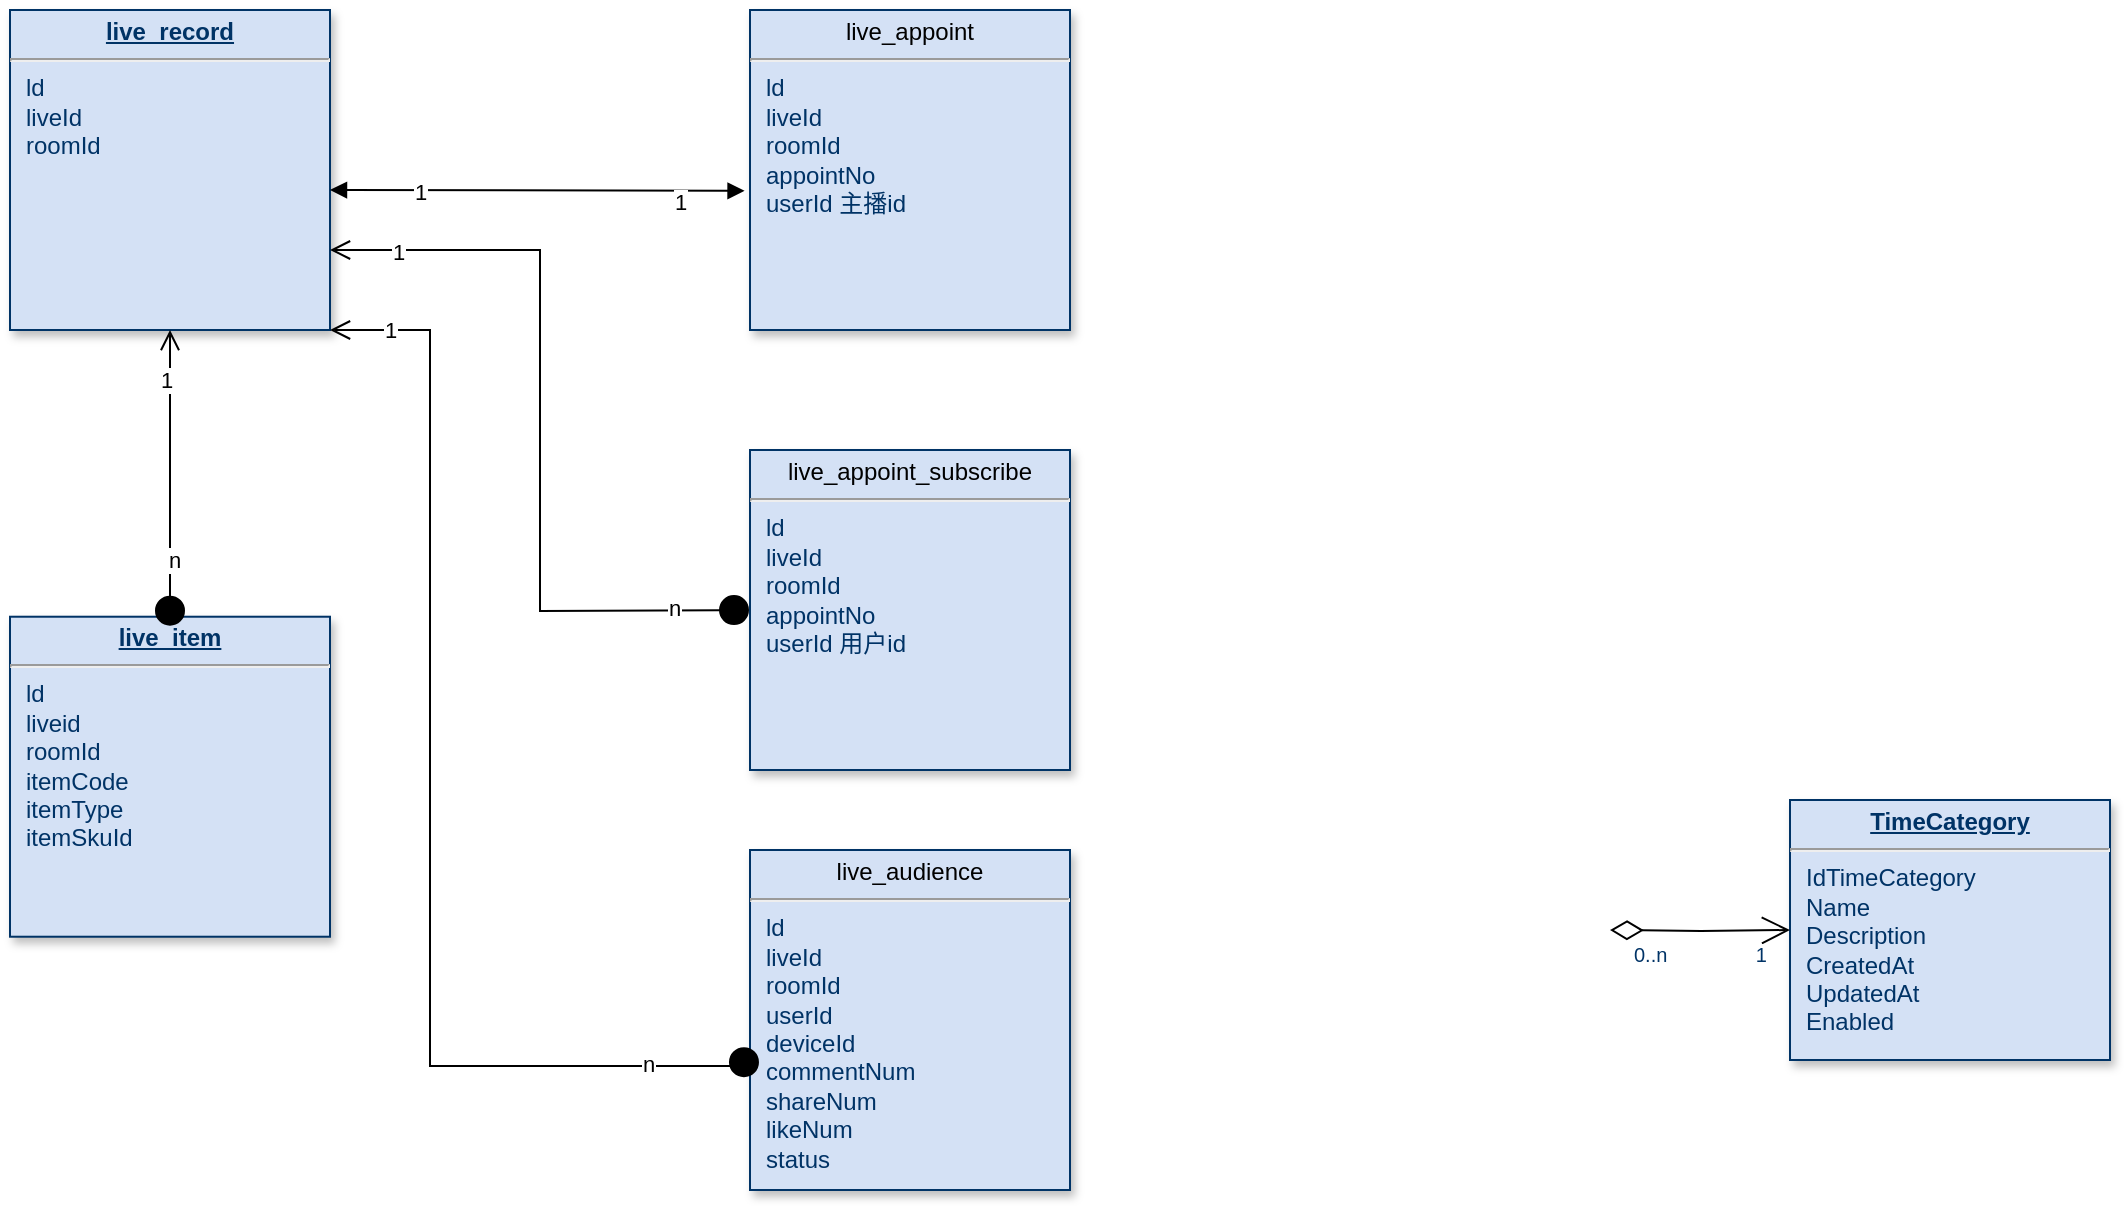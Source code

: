 <mxfile version="20.0.4" type="github"><diagram name="Page-1" id="efa7a0a1-bf9b-a30e-e6df-94a7791c09e9"><mxGraphModel dx="1221" dy="634" grid="1" gridSize="10" guides="1" tooltips="1" connect="1" arrows="1" fold="1" page="1" pageScale="1" pageWidth="826" pageHeight="1169" background="none" math="0" shadow="0"><root><mxCell id="0"/><mxCell id="1" parent="0"/><mxCell id="21" value="&lt;p style=&quot;margin: 4px 0px 0px; text-align: center;&quot;&gt;&lt;b&gt;&lt;u&gt;live_item&lt;/u&gt;&lt;/b&gt;&lt;br&gt;&lt;/p&gt;&lt;hr&gt;&lt;p style=&quot;margin: 0px; margin-left: 8px;&quot;&gt;ld&lt;/p&gt;&lt;p style=&quot;margin: 0px; margin-left: 8px;&quot;&gt;liveid&lt;/p&gt;&lt;p style=&quot;margin: 0px; margin-left: 8px;&quot;&gt;roomId&lt;/p&gt;&lt;p style=&quot;margin: 0px; margin-left: 8px;&quot;&gt;itemCode&lt;/p&gt;&lt;p style=&quot;margin: 0px; margin-left: 8px;&quot;&gt;itemType&lt;/p&gt;&lt;p style=&quot;margin: 0px; margin-left: 8px;&quot;&gt;itemSkuId&lt;/p&gt;" style="verticalAlign=top;align=left;overflow=fill;fontSize=12;fontFamily=Helvetica;html=1;strokeColor=#003366;shadow=1;fillColor=#D4E1F5;fontColor=#003366" parent="1" vertex="1"><mxGeometry x="530" y="363.36" width="160" height="160" as="geometry"/></mxCell><mxCell id="25" value="&lt;p style=&quot;margin: 4px 0px 0px; text-align: center;&quot;&gt;&lt;b&gt;&lt;u&gt;live_record&lt;/u&gt;&lt;/b&gt;&lt;br&gt;&lt;/p&gt;&lt;hr&gt;&lt;p style=&quot;margin: 0px; margin-left: 8px;&quot;&gt;ld&lt;/p&gt;&lt;p style=&quot;margin: 0px; margin-left: 8px;&quot;&gt;liveId&lt;/p&gt;&lt;p style=&quot;margin: 0px; margin-left: 8px;&quot;&gt;roomId&lt;/p&gt;&lt;p style=&quot;margin: 0px; margin-left: 8px;&quot;&gt;&lt;br&gt;&lt;/p&gt;" style="verticalAlign=top;align=left;overflow=fill;fontSize=12;fontFamily=Helvetica;html=1;strokeColor=#003366;shadow=1;fillColor=#D4E1F5;fontColor=#003366" parent="1" vertex="1"><mxGeometry x="530" y="60.0" width="160" height="160" as="geometry"/></mxCell><mxCell id="30" value="&lt;p style=&quot;margin: 0px; margin-top: 4px; text-align: center; text-decoration: underline;&quot;&gt;&lt;strong&gt;TimeCategory&lt;/strong&gt;&lt;/p&gt;&lt;hr /&gt;&lt;p style=&quot;margin: 0px; margin-left: 8px;&quot;&gt;IdTimeCategory&lt;/p&gt;&lt;p style=&quot;margin: 0px; margin-left: 8px;&quot;&gt;Name&lt;/p&gt;&lt;p style=&quot;margin: 0px; margin-left: 8px;&quot;&gt;Description&lt;/p&gt;&lt;p style=&quot;margin: 0px; margin-left: 8px;&quot;&gt;CreatedAt&lt;/p&gt;&lt;p style=&quot;margin: 0px; margin-left: 8px;&quot;&gt;UpdatedAt&lt;/p&gt;&lt;p style=&quot;margin: 0px; margin-left: 8px;&quot;&gt;Enabled&lt;/p&gt;" style="verticalAlign=top;align=left;overflow=fill;fontSize=12;fontFamily=Helvetica;html=1;strokeColor=#003366;shadow=1;fillColor=#D4E1F5;fontColor=#003366" parent="1" vertex="1"><mxGeometry x="1420.0" y="455.0" width="160" height="130" as="geometry"/></mxCell><mxCell id="78" value="" style="endArrow=open;endSize=12;startArrow=diamondThin;startSize=14;startFill=0;edgeStyle=orthogonalEdgeStyle" parent="1" target="30" edge="1"><mxGeometry x="1309.36" y="540" as="geometry"><mxPoint x="1330" y="520" as="sourcePoint"/><mxPoint x="1469.36" y="540" as="targetPoint"/></mxGeometry></mxCell><mxCell id="79" value="0..n" style="resizable=0;align=left;verticalAlign=top;labelBackgroundColor=#ffffff;fontSize=10;strokeColor=#003366;shadow=1;fillColor=#D4E1F5;fontColor=#003366" parent="78" connectable="0" vertex="1"><mxGeometry x="-1" relative="1" as="geometry"><mxPoint x="10" as="offset"/></mxGeometry></mxCell><mxCell id="80" value="1" style="resizable=0;align=right;verticalAlign=top;labelBackgroundColor=#ffffff;fontSize=10;strokeColor=#003366;shadow=1;fillColor=#D4E1F5;fontColor=#003366" parent="78" connectable="0" vertex="1"><mxGeometry x="1" relative="1" as="geometry"><mxPoint x="-10" as="offset"/></mxGeometry></mxCell><mxCell id="4buR4eBMPoF-42oyL7gt-114" value="" style="html=1;verticalAlign=bottom;startArrow=circle;startFill=1;endArrow=open;startSize=6;endSize=8;rounded=0;entryX=0.5;entryY=1;entryDx=0;entryDy=0;" edge="1" parent="1" target="25"><mxGeometry width="80" relative="1" as="geometry"><mxPoint x="610" y="368.36" as="sourcePoint"/><mxPoint x="690" y="358.36" as="targetPoint"/></mxGeometry></mxCell><mxCell id="4buR4eBMPoF-42oyL7gt-115" value="1" style="edgeLabel;html=1;align=center;verticalAlign=middle;resizable=0;points=[];" vertex="1" connectable="0" parent="4buR4eBMPoF-42oyL7gt-114"><mxGeometry x="0.668" y="2" relative="1" as="geometry"><mxPoint as="offset"/></mxGeometry></mxCell><mxCell id="4buR4eBMPoF-42oyL7gt-116" value="n" style="edgeLabel;html=1;align=center;verticalAlign=middle;resizable=0;points=[];" vertex="1" connectable="0" parent="4buR4eBMPoF-42oyL7gt-114"><mxGeometry x="-0.548" y="-2" relative="1" as="geometry"><mxPoint as="offset"/></mxGeometry></mxCell><mxCell id="4buR4eBMPoF-42oyL7gt-119" value="&lt;p style=&quot;margin: 4px 0px 0px; text-align: center;&quot;&gt;&lt;span style=&quot;color: rgb(0, 0, 0); text-align: left;&quot;&gt;live_appoint&lt;/span&gt;&lt;br&gt;&lt;/p&gt;&lt;hr&gt;&lt;p style=&quot;margin: 0px; margin-left: 8px;&quot;&gt;ld&lt;/p&gt;&lt;p style=&quot;margin: 0px; margin-left: 8px;&quot;&gt;liveId&lt;/p&gt;&lt;p style=&quot;margin: 0px; margin-left: 8px;&quot;&gt;roomId&lt;/p&gt;&lt;p style=&quot;margin: 0px; margin-left: 8px;&quot;&gt;appointNo&lt;/p&gt;&lt;p style=&quot;margin: 0px; margin-left: 8px;&quot;&gt;userId 主播id&lt;/p&gt;&lt;p style=&quot;margin: 0px; margin-left: 8px;&quot;&gt;&lt;br&gt;&lt;/p&gt;" style="verticalAlign=top;align=left;overflow=fill;fontSize=12;fontFamily=Helvetica;html=1;strokeColor=#003366;shadow=1;fillColor=#D4E1F5;fontColor=#003366" vertex="1" parent="1"><mxGeometry x="900" y="60.0" width="160" height="160" as="geometry"/></mxCell><mxCell id="4buR4eBMPoF-42oyL7gt-121" value="&lt;p style=&quot;margin: 4px 0px 0px; text-align: center;&quot;&gt;&lt;span style=&quot;color: rgb(0, 0, 0); text-align: left;&quot;&gt;live_appoint_subscribe&lt;/span&gt;&lt;br&gt;&lt;/p&gt;&lt;hr&gt;&lt;p style=&quot;margin: 0px; margin-left: 8px;&quot;&gt;ld&lt;/p&gt;&lt;p style=&quot;margin: 0px; margin-left: 8px;&quot;&gt;liveId&lt;/p&gt;&lt;p style=&quot;margin: 0px; margin-left: 8px;&quot;&gt;roomId&lt;/p&gt;&lt;p style=&quot;margin: 0px; margin-left: 8px;&quot;&gt;appointNo&lt;/p&gt;&lt;p style=&quot;margin: 0px; margin-left: 8px;&quot;&gt;userId 用户id&lt;/p&gt;&lt;p style=&quot;margin: 0px; margin-left: 8px;&quot;&gt;&lt;br&gt;&lt;/p&gt;" style="verticalAlign=top;align=left;overflow=fill;fontSize=12;fontFamily=Helvetica;html=1;strokeColor=#003366;shadow=1;fillColor=#D4E1F5;fontColor=#003366" vertex="1" parent="1"><mxGeometry x="900" y="280.0" width="160" height="160" as="geometry"/></mxCell><mxCell id="4buR4eBMPoF-42oyL7gt-126" value="" style="endArrow=block;startArrow=block;endFill=1;startFill=1;html=1;rounded=0;entryX=-0.017;entryY=0.565;entryDx=0;entryDy=0;entryPerimeter=0;" edge="1" parent="1" target="4buR4eBMPoF-42oyL7gt-119"><mxGeometry width="160" relative="1" as="geometry"><mxPoint x="690" y="150" as="sourcePoint"/><mxPoint x="850" y="150" as="targetPoint"/></mxGeometry></mxCell><mxCell id="4buR4eBMPoF-42oyL7gt-127" value="1" style="edgeLabel;html=1;align=center;verticalAlign=middle;resizable=0;points=[];" vertex="1" connectable="0" parent="4buR4eBMPoF-42oyL7gt-126"><mxGeometry x="-0.568" y="-1" relative="1" as="geometry"><mxPoint as="offset"/></mxGeometry></mxCell><mxCell id="4buR4eBMPoF-42oyL7gt-128" value="1" style="edgeLabel;html=1;align=center;verticalAlign=middle;resizable=0;points=[];" vertex="1" connectable="0" parent="4buR4eBMPoF-42oyL7gt-126"><mxGeometry x="0.685" y="-5" relative="1" as="geometry"><mxPoint as="offset"/></mxGeometry></mxCell><mxCell id="4buR4eBMPoF-42oyL7gt-129" value="" style="html=1;verticalAlign=bottom;startArrow=circle;startFill=1;endArrow=open;startSize=6;endSize=8;rounded=0;entryX=1;entryY=0.75;entryDx=0;entryDy=0;edgeStyle=orthogonalEdgeStyle;" edge="1" parent="1" target="25"><mxGeometry width="80" relative="1" as="geometry"><mxPoint x="900" y="360" as="sourcePoint"/><mxPoint x="770" y="190" as="targetPoint"/></mxGeometry></mxCell><mxCell id="4buR4eBMPoF-42oyL7gt-130" value="1" style="edgeLabel;html=1;align=center;verticalAlign=middle;resizable=0;points=[];" vertex="1" connectable="0" parent="4buR4eBMPoF-42oyL7gt-129"><mxGeometry x="0.826" y="1" relative="1" as="geometry"><mxPoint as="offset"/></mxGeometry></mxCell><mxCell id="4buR4eBMPoF-42oyL7gt-131" value="n" style="edgeLabel;html=1;align=center;verticalAlign=middle;resizable=0;points=[];" vertex="1" connectable="0" parent="4buR4eBMPoF-42oyL7gt-129"><mxGeometry x="-0.798" y="-1" relative="1" as="geometry"><mxPoint x="1" as="offset"/></mxGeometry></mxCell><mxCell id="4buR4eBMPoF-42oyL7gt-133" value="&lt;p style=&quot;margin: 4px 0px 0px; text-align: center;&quot;&gt;&lt;span style=&quot;color: rgb(0, 0, 0); text-align: left;&quot;&gt;live_audience&lt;/span&gt;&lt;br&gt;&lt;/p&gt;&lt;hr&gt;&lt;p style=&quot;margin: 0px; margin-left: 8px;&quot;&gt;ld&lt;/p&gt;&lt;p style=&quot;margin: 0px; margin-left: 8px;&quot;&gt;liveId&lt;/p&gt;&lt;p style=&quot;margin: 0px; margin-left: 8px;&quot;&gt;roomId&lt;/p&gt;&lt;p style=&quot;margin: 0px; margin-left: 8px;&quot;&gt;userId&lt;/p&gt;&lt;p style=&quot;margin: 0px; margin-left: 8px;&quot;&gt;deviceId&lt;/p&gt;&lt;p style=&quot;margin: 0px; margin-left: 8px;&quot;&gt;commentNum&lt;br&gt;&lt;/p&gt;&lt;p style=&quot;margin: 0px; margin-left: 8px;&quot;&gt;shareNum&lt;/p&gt;&lt;p style=&quot;margin: 0px; margin-left: 8px;&quot;&gt;likeNum&lt;/p&gt;&lt;p style=&quot;margin: 0px; margin-left: 8px;&quot;&gt;status&lt;/p&gt;" style="verticalAlign=top;align=left;overflow=fill;fontSize=12;fontFamily=Helvetica;html=1;strokeColor=#003366;shadow=1;fillColor=#D4E1F5;fontColor=#003366" vertex="1" parent="1"><mxGeometry x="900" y="480" width="160" height="170" as="geometry"/></mxCell><mxCell id="4buR4eBMPoF-42oyL7gt-134" value="" style="html=1;verticalAlign=bottom;startArrow=circle;startFill=1;endArrow=open;startSize=6;endSize=8;rounded=0;entryX=1;entryY=1;entryDx=0;entryDy=0;exitX=-0.019;exitY=0.577;exitDx=0;exitDy=0;exitPerimeter=0;edgeStyle=orthogonalEdgeStyle;" edge="1" parent="1" source="4buR4eBMPoF-42oyL7gt-133" target="25"><mxGeometry width="80" relative="1" as="geometry"><mxPoint x="910" y="370" as="sourcePoint"/><mxPoint x="700" y="210.0" as="targetPoint"/><Array as="points"><mxPoint x="897" y="588"/><mxPoint x="740" y="588"/><mxPoint x="740" y="220"/></Array></mxGeometry></mxCell><mxCell id="4buR4eBMPoF-42oyL7gt-135" value="1" style="edgeLabel;html=1;align=center;verticalAlign=middle;resizable=0;points=[];" vertex="1" connectable="0" parent="4buR4eBMPoF-42oyL7gt-134"><mxGeometry x="0.826" y="1" relative="1" as="geometry"><mxPoint x="-19" y="-1" as="offset"/></mxGeometry></mxCell><mxCell id="4buR4eBMPoF-42oyL7gt-136" value="n" style="edgeLabel;html=1;align=center;verticalAlign=middle;resizable=0;points=[];" vertex="1" connectable="0" parent="4buR4eBMPoF-42oyL7gt-134"><mxGeometry x="-0.798" y="-1" relative="1" as="geometry"><mxPoint x="1" as="offset"/></mxGeometry></mxCell></root></mxGraphModel></diagram></mxfile>